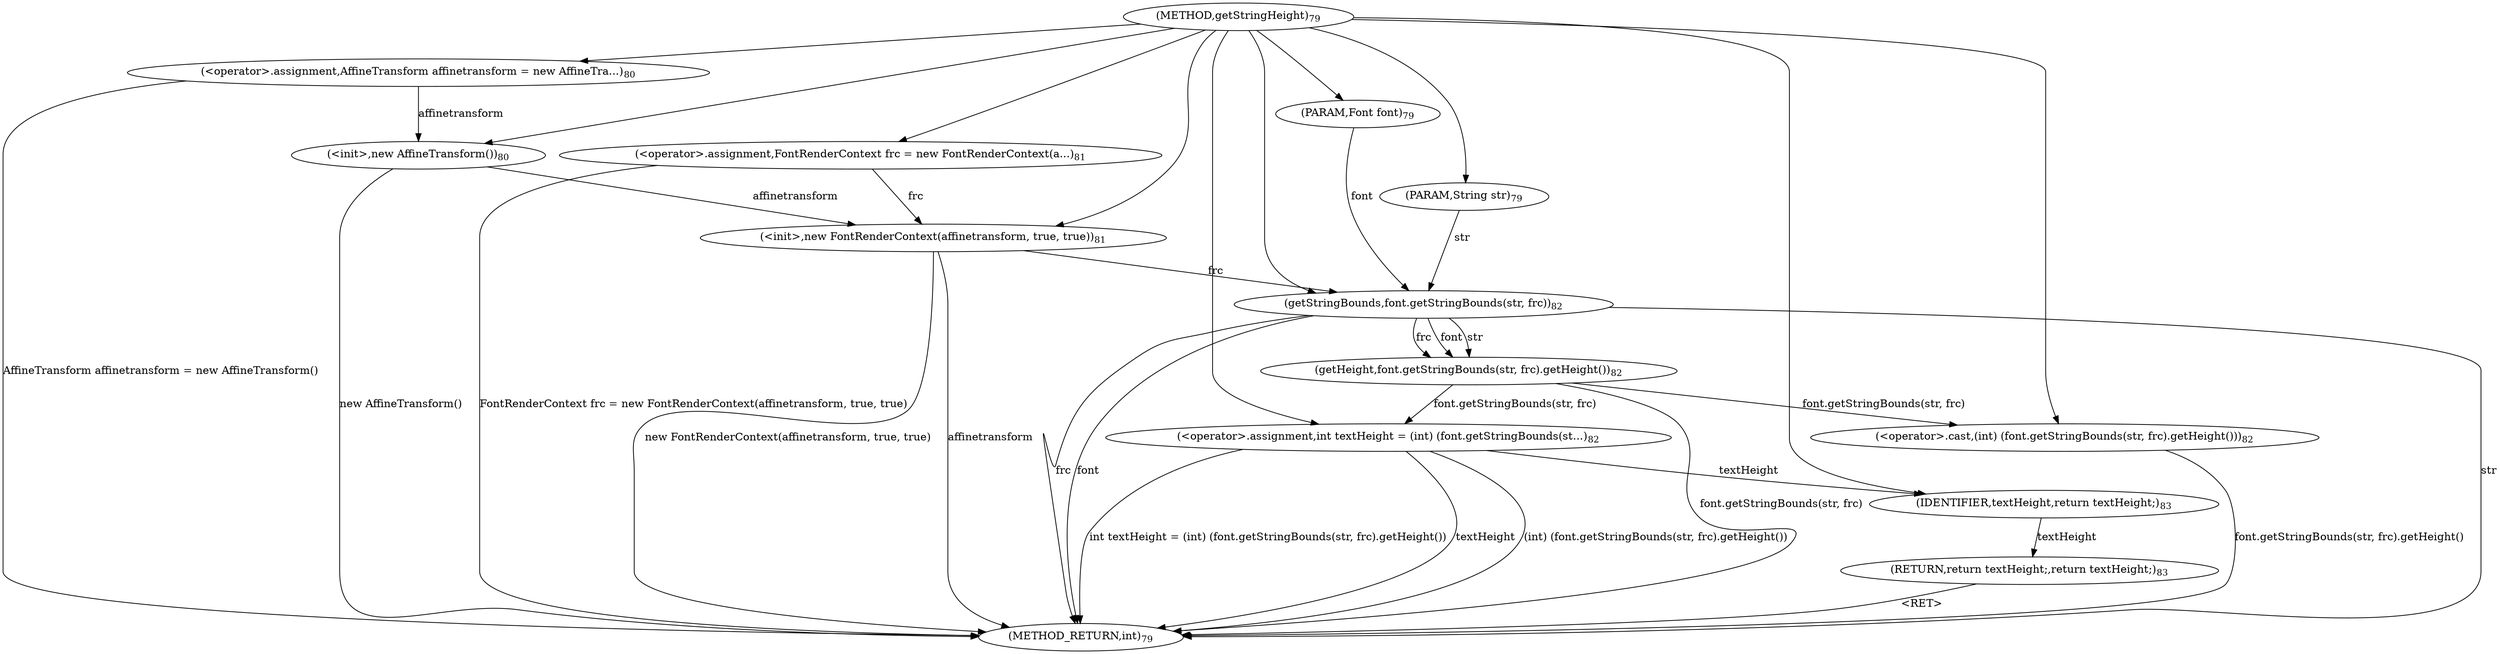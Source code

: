 digraph "getStringHeight" {  
"142" [label = <(METHOD,getStringHeight)<SUB>79</SUB>> ]
"175" [label = <(METHOD_RETURN,int)<SUB>79</SUB>> ]
"143" [label = <(PARAM,Font font)<SUB>79</SUB>> ]
"144" [label = <(PARAM,String str)<SUB>79</SUB>> ]
"147" [label = <(&lt;operator&gt;.assignment,AffineTransform affinetransform = new AffineTra...)<SUB>80</SUB>> ]
"150" [label = <(&lt;init&gt;,new AffineTransform())<SUB>80</SUB>> ]
"153" [label = <(&lt;operator&gt;.assignment,FontRenderContext frc = new FontRenderContext(a...)<SUB>81</SUB>> ]
"156" [label = <(&lt;init&gt;,new FontRenderContext(affinetransform, true, true))<SUB>81</SUB>> ]
"162" [label = <(&lt;operator&gt;.assignment,int textHeight = (int) (font.getStringBounds(st...)<SUB>82</SUB>> ]
"171" [label = <(RETURN,return textHeight;,return textHeight;)<SUB>83</SUB>> ]
"147" [label = <(&lt;operator&gt;.assignment,AffineTransform affinetransform = new AffineTra...)<SUB>80</SUB>> ]
"147" [label = <(&lt;operator&gt;.assignment,AffineTransform affinetransform = new AffineTra...)<SUB>80</SUB>> ]
"150" [label = <(&lt;init&gt;,new AffineTransform())<SUB>80</SUB>> ]
"153" [label = <(&lt;operator&gt;.assignment,FontRenderContext frc = new FontRenderContext(a...)<SUB>81</SUB>> ]
"153" [label = <(&lt;operator&gt;.assignment,FontRenderContext frc = new FontRenderContext(a...)<SUB>81</SUB>> ]
"156" [label = <(&lt;init&gt;,new FontRenderContext(affinetransform, true, true))<SUB>81</SUB>> ]
"156" [label = <(&lt;init&gt;,new FontRenderContext(affinetransform, true, true))<SUB>81</SUB>> ]
"156" [label = <(&lt;init&gt;,new FontRenderContext(affinetransform, true, true))<SUB>81</SUB>> ]
"156" [label = <(&lt;init&gt;,new FontRenderContext(affinetransform, true, true))<SUB>81</SUB>> ]
"162" [label = <(&lt;operator&gt;.assignment,int textHeight = (int) (font.getStringBounds(st...)<SUB>82</SUB>> ]
"162" [label = <(&lt;operator&gt;.assignment,int textHeight = (int) (font.getStringBounds(st...)<SUB>82</SUB>> ]
"172" [label = <(IDENTIFIER,textHeight,return textHeight;)<SUB>83</SUB>> ]
"164" [label = <(&lt;operator&gt;.cast,(int) (font.getStringBounds(str, frc).getHeight()))<SUB>82</SUB>> ]
"164" [label = <(&lt;operator&gt;.cast,(int) (font.getStringBounds(str, frc).getHeight()))<SUB>82</SUB>> ]
"166" [label = <(getHeight,font.getStringBounds(str, frc).getHeight())<SUB>82</SUB>> ]
"167" [label = <(getStringBounds,font.getStringBounds(str, frc))<SUB>82</SUB>> ]
"167" [label = <(getStringBounds,font.getStringBounds(str, frc))<SUB>82</SUB>> ]
"167" [label = <(getStringBounds,font.getStringBounds(str, frc))<SUB>82</SUB>> ]
  "171" -> "175"  [ label = "&lt;RET&gt;"] 
  "147" -> "175"  [ label = "AffineTransform affinetransform = new AffineTransform()"] 
  "150" -> "175"  [ label = "new AffineTransform()"] 
  "153" -> "175"  [ label = "FontRenderContext frc = new FontRenderContext(affinetransform, true, true)"] 
  "156" -> "175"  [ label = "affinetransform"] 
  "156" -> "175"  [ label = "new FontRenderContext(affinetransform, true, true)"] 
  "162" -> "175"  [ label = "textHeight"] 
  "167" -> "175"  [ label = "font"] 
  "167" -> "175"  [ label = "str"] 
  "167" -> "175"  [ label = "frc"] 
  "166" -> "175"  [ label = "font.getStringBounds(str, frc)"] 
  "164" -> "175"  [ label = "font.getStringBounds(str, frc).getHeight()"] 
  "162" -> "175"  [ label = "(int) (font.getStringBounds(str, frc).getHeight())"] 
  "162" -> "175"  [ label = "int textHeight = (int) (font.getStringBounds(str, frc).getHeight())"] 
  "142" -> "143" 
  "142" -> "144" 
  "142" -> "147" 
  "142" -> "153" 
  "142" -> "162" 
  "166" -> "162"  [ label = "font.getStringBounds(str, frc)"] 
  "172" -> "171"  [ label = "textHeight"] 
  "147" -> "150"  [ label = "affinetransform"] 
  "142" -> "150" 
  "153" -> "156"  [ label = "frc"] 
  "142" -> "156" 
  "150" -> "156"  [ label = "affinetransform"] 
  "162" -> "172"  [ label = "textHeight"] 
  "142" -> "172" 
  "142" -> "164" 
  "166" -> "164"  [ label = "font.getStringBounds(str, frc)"] 
  "167" -> "166"  [ label = "font"] 
  "167" -> "166"  [ label = "str"] 
  "167" -> "166"  [ label = "frc"] 
  "143" -> "167"  [ label = "font"] 
  "142" -> "167" 
  "144" -> "167"  [ label = "str"] 
  "156" -> "167"  [ label = "frc"] 
}
